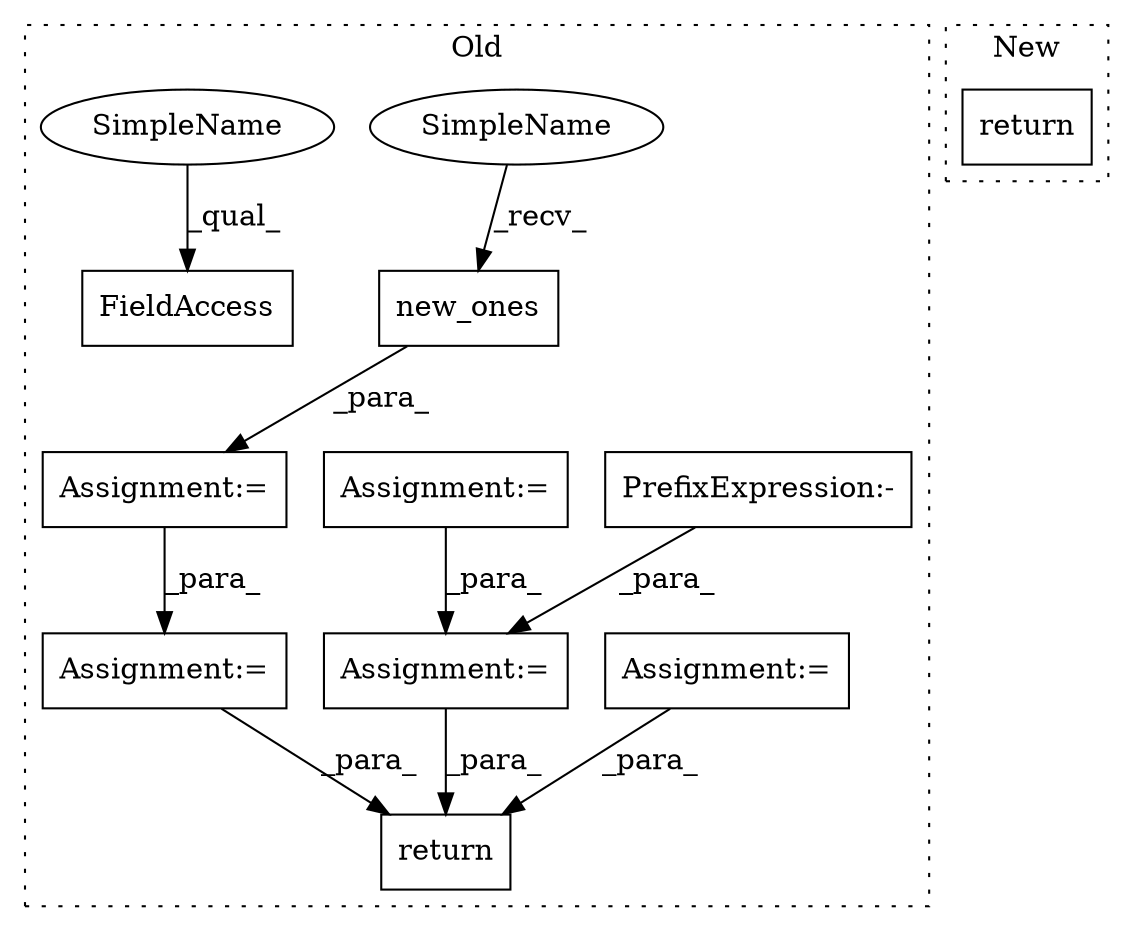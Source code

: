 digraph G {
subgraph cluster0 {
1 [label="new_ones" a="32" s="11537,11591" l="9,1" shape="box"];
3 [label="Assignment:=" a="7" s="11526" l="1" shape="box"];
4 [label="Assignment:=" a="7" s="11613" l="1" shape="box"];
5 [label="FieldAccess" a="22" s="11546" l="15" shape="box"];
6 [label="return" a="41" s="11980" l="12" shape="box"];
7 [label="PrefixExpression:-" a="38" s="11858" l="1" shape="box"];
8 [label="Assignment:=" a="7" s="11963" l="1" shape="box"];
9 [label="Assignment:=" a="7" s="11838" l="1" shape="box"];
10 [label="Assignment:=" a="7" s="11748" l="1" shape="box"];
11 [label="SimpleName" a="42" s="11527" l="9" shape="ellipse"];
12 [label="SimpleName" a="42" s="11546" l="9" shape="ellipse"];
label = "Old";
style="dotted";
}
subgraph cluster1 {
2 [label="return" a="41" s="11042" l="12" shape="box"];
label = "New";
style="dotted";
}
1 -> 3 [label="_para_"];
3 -> 4 [label="_para_"];
4 -> 6 [label="_para_"];
7 -> 9 [label="_para_"];
8 -> 6 [label="_para_"];
9 -> 6 [label="_para_"];
10 -> 9 [label="_para_"];
11 -> 1 [label="_recv_"];
12 -> 5 [label="_qual_"];
}